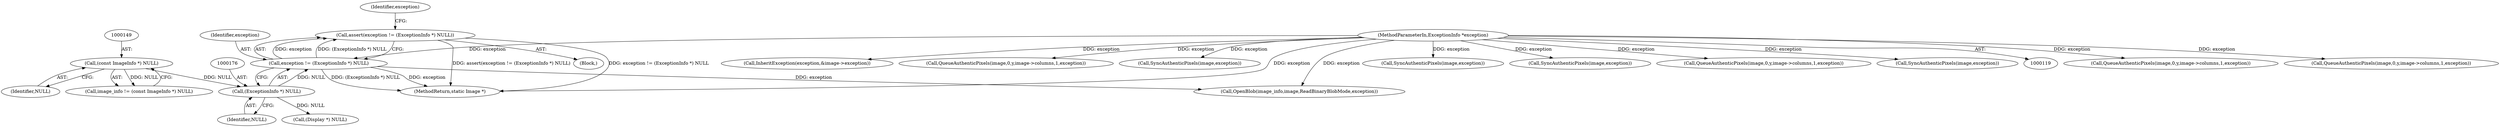 digraph "0_ImageMagick_f6e9d0d9955e85bdd7540b251cd50d598dacc5e6_13@API" {
"1000172" [label="(Call,assert(exception != (ExceptionInfo *) NULL))"];
"1000173" [label="(Call,exception != (ExceptionInfo *) NULL)"];
"1000121" [label="(MethodParameterIn,ExceptionInfo *exception)"];
"1000175" [label="(Call,(ExceptionInfo *) NULL)"];
"1000148" [label="(Call,(const ImageInfo *) NULL)"];
"1000175" [label="(Call,(ExceptionInfo *) NULL)"];
"1000912" [label="(Call,QueueAuthenticPixels(image,0,y,image->columns,1,exception))"];
"1001472" [label="(Call,QueueAuthenticPixels(image,0,y,image->columns,1,exception))"];
"1000173" [label="(Call,exception != (ExceptionInfo *) NULL)"];
"1000177" [label="(Identifier,NULL)"];
"1000150" [label="(Identifier,NULL)"];
"1000787" [label="(Call,InheritException(exception,&image->exception))"];
"1000174" [label="(Identifier,exception)"];
"1000122" [label="(Block,)"];
"1000193" [label="(Call,(Display *) NULL)"];
"1001030" [label="(Call,QueueAuthenticPixels(image,0,y,image->columns,1,exception))"];
"1000210" [label="(Call,OpenBlob(image_info,image,ReadBinaryBlobMode,exception))"];
"1001320" [label="(Call,SyncAuthenticPixels(image,exception))"];
"1000148" [label="(Call,(const ImageInfo *) NULL)"];
"1000146" [label="(Call,image_info != (const ImageInfo *) NULL)"];
"1001130" [label="(Call,SyncAuthenticPixels(image,exception))"];
"1001548" [label="(MethodReturn,static Image *)"];
"1000181" [label="(Identifier,exception)"];
"1000121" [label="(MethodParameterIn,ExceptionInfo *exception)"];
"1001519" [label="(Call,SyncAuthenticPixels(image,exception))"];
"1001275" [label="(Call,QueueAuthenticPixels(image,0,y,image->columns,1,exception))"];
"1000172" [label="(Call,assert(exception != (ExceptionInfo *) NULL))"];
"1000997" [label="(Call,SyncAuthenticPixels(image,exception))"];
"1000172" -> "1000122"  [label="AST: "];
"1000172" -> "1000173"  [label="CFG: "];
"1000173" -> "1000172"  [label="AST: "];
"1000181" -> "1000172"  [label="CFG: "];
"1000172" -> "1001548"  [label="DDG: assert(exception != (ExceptionInfo *) NULL)"];
"1000172" -> "1001548"  [label="DDG: exception != (ExceptionInfo *) NULL"];
"1000173" -> "1000172"  [label="DDG: exception"];
"1000173" -> "1000172"  [label="DDG: (ExceptionInfo *) NULL"];
"1000173" -> "1000175"  [label="CFG: "];
"1000174" -> "1000173"  [label="AST: "];
"1000175" -> "1000173"  [label="AST: "];
"1000173" -> "1001548"  [label="DDG: exception"];
"1000173" -> "1001548"  [label="DDG: (ExceptionInfo *) NULL"];
"1000121" -> "1000173"  [label="DDG: exception"];
"1000175" -> "1000173"  [label="DDG: NULL"];
"1000173" -> "1000210"  [label="DDG: exception"];
"1000121" -> "1000119"  [label="AST: "];
"1000121" -> "1001548"  [label="DDG: exception"];
"1000121" -> "1000210"  [label="DDG: exception"];
"1000121" -> "1000787"  [label="DDG: exception"];
"1000121" -> "1000912"  [label="DDG: exception"];
"1000121" -> "1000997"  [label="DDG: exception"];
"1000121" -> "1001030"  [label="DDG: exception"];
"1000121" -> "1001130"  [label="DDG: exception"];
"1000121" -> "1001275"  [label="DDG: exception"];
"1000121" -> "1001320"  [label="DDG: exception"];
"1000121" -> "1001472"  [label="DDG: exception"];
"1000121" -> "1001519"  [label="DDG: exception"];
"1000175" -> "1000177"  [label="CFG: "];
"1000176" -> "1000175"  [label="AST: "];
"1000177" -> "1000175"  [label="AST: "];
"1000148" -> "1000175"  [label="DDG: NULL"];
"1000175" -> "1000193"  [label="DDG: NULL"];
"1000148" -> "1000146"  [label="AST: "];
"1000148" -> "1000150"  [label="CFG: "];
"1000149" -> "1000148"  [label="AST: "];
"1000150" -> "1000148"  [label="AST: "];
"1000146" -> "1000148"  [label="CFG: "];
"1000148" -> "1000146"  [label="DDG: NULL"];
}
